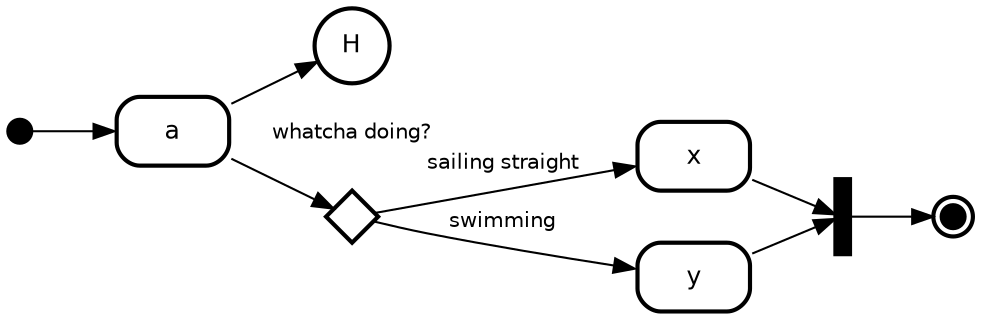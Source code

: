 digraph "state transitions" {
  pack=42 splines=true ordering=out compound=true overlap=scale K=0.9 epsilon=0.9 nodesep=0.3
  fontname="Helvetica" fontsize=12 penwidth=2.0
  rankdir=LR
  node [shape=plaintext style=filled fillcolor=white fontname=Helvetica fontsize=12 penwidth=2.0]
  edge [fontname=Helvetica fontsize=10]

    "initial" [shape=circle style=filled fillcolor=black fixedsize=true height=0.15 label=""]
    "a" [margin=0 label= < 
      <table align="center" cellborder="0" border="2" style="rounded" width="48">
        <tr><td width="48" cellpadding="7">a</td></tr>
      </table>
    >]
    "x" [margin=0 label= < 
      <table align="center" cellborder="0" border="2" style="rounded" width="48">
        <tr><td width="48" cellpadding="7">x</td></tr>
      </table>
    >]
    "y" [margin=0 label= < 
      <table align="center" cellborder="0" border="2" style="rounded" width="48">
        <tr><td width="48" cellpadding="7">y</td></tr>
      </table>
    >]
    "a.history" [shape=circle label="H"]
    "^" [shape=diamond fixedsize=true width=0.35 height=0.35 fontsize=10 label=" "]
    "^" -> "^" [label=<whatcha doing?> color=transparent];
    "]" [shape=rect fillcolor=black label=" " fixedsize=true style=filled width=0.1]
    "final" [shape=circle style=filled fillcolor=black fixedsize=true height=0.15 peripheries=2 label=""]

    "initial" -> "a" [label=" "]
    "a" -> "a.history" [label=" "]
    "a" -> "^" [label=" "]
    "^" -> "x" [label="sailing straight   \l"]
    "^" -> "y" [label="swimming   \l"]
    "x" -> "]" [label=" "]
    "y" -> "]" [label=" "]
    "]" -> "final" [label=" "]
}
